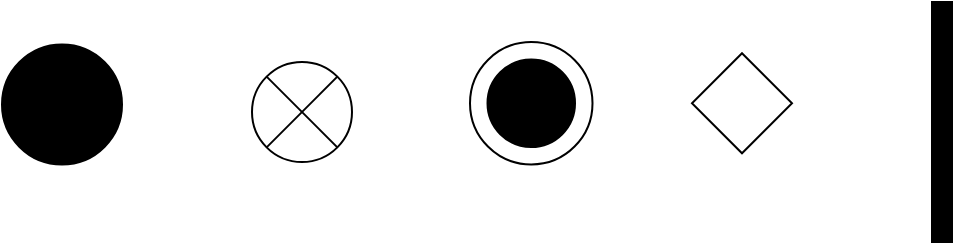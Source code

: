 <mxfile version="20.6.1" type="device" pages="5"><diagram id="uCbuk_R3EtSaam7UTPW7" name="activity symbol"><mxGraphModel dx="1871" dy="675" grid="1" gridSize="10" guides="1" tooltips="1" connect="1" arrows="1" fold="1" page="1" pageScale="1" pageWidth="850" pageHeight="1100" math="0" shadow="0"><root><mxCell id="0"/><mxCell id="1" parent="0"/><mxCell id="1H6es5OiXKfYRmU7ECcT-1" value="" style="group" vertex="1" connectable="0" parent="1"><mxGeometry x="-505" y="240" width="80" height="80" as="geometry"/></mxCell><mxCell id="1H6es5OiXKfYRmU7ECcT-2" value="" style="ellipse;whiteSpace=wrap;html=1;aspect=fixed;fillColor=#FFFFFF;" vertex="1" parent="1H6es5OiXKfYRmU7ECcT-1"><mxGeometry x="20" y="20" width="50" height="50" as="geometry"/></mxCell><mxCell id="1H6es5OiXKfYRmU7ECcT-3" value="" style="endArrow=none;html=1;rounded=0;exitX=0;exitY=1;exitDx=0;exitDy=0;entryX=1;entryY=0;entryDx=0;entryDy=0;" edge="1" parent="1H6es5OiXKfYRmU7ECcT-1" source="1H6es5OiXKfYRmU7ECcT-2" target="1H6es5OiXKfYRmU7ECcT-2"><mxGeometry width="50" height="50" relative="1" as="geometry"><mxPoint x="20" y="60" as="sourcePoint"/><mxPoint x="70" y="10" as="targetPoint"/></mxGeometry></mxCell><mxCell id="1H6es5OiXKfYRmU7ECcT-4" value="" style="endArrow=none;html=1;rounded=0;entryX=0;entryY=0;entryDx=0;entryDy=0;exitX=1;exitY=1;exitDx=0;exitDy=0;" edge="1" parent="1H6es5OiXKfYRmU7ECcT-1" source="1H6es5OiXKfYRmU7ECcT-2" target="1H6es5OiXKfYRmU7ECcT-2"><mxGeometry width="50" height="50" relative="1" as="geometry"><mxPoint x="70" y="70" as="sourcePoint"/><mxPoint x="10" y="11" as="targetPoint"/></mxGeometry></mxCell><mxCell id="1H6es5OiXKfYRmU7ECcT-5" value="" style="ellipse;whiteSpace=wrap;html=1;aspect=fixed;fillColor=#000000;" vertex="1" parent="1"><mxGeometry x="-610" y="251.25" width="60" height="60" as="geometry"/></mxCell><mxCell id="1H6es5OiXKfYRmU7ECcT-6" value="" style="group" vertex="1" connectable="0" parent="1"><mxGeometry x="-376" y="250" width="61.25" height="61.25" as="geometry"/></mxCell><mxCell id="1H6es5OiXKfYRmU7ECcT-7" value="" style="ellipse;whiteSpace=wrap;html=1;aspect=fixed;" vertex="1" parent="1H6es5OiXKfYRmU7ECcT-6"><mxGeometry width="61.25" height="61.25" as="geometry"/></mxCell><mxCell id="1H6es5OiXKfYRmU7ECcT-8" value="" style="ellipse;whiteSpace=wrap;html=1;aspect=fixed;fillColor=#000000;" vertex="1" parent="1H6es5OiXKfYRmU7ECcT-6"><mxGeometry x="8.755" y="8.745" width="43.75" height="43.75" as="geometry"/></mxCell><mxCell id="1H6es5OiXKfYRmU7ECcT-9" value="" style="html=1;points=[];perimeter=orthogonalPerimeter;fillColor=#000000;" vertex="1" parent="1"><mxGeometry x="-145" y="230" width="10" height="120" as="geometry"/></mxCell><mxCell id="1H6es5OiXKfYRmU7ECcT-10" value="" style="rhombus;whiteSpace=wrap;html=1;fillColor=#FFFFFF;" vertex="1" parent="1"><mxGeometry x="-265" y="255.62" width="50" height="50" as="geometry"/></mxCell></root></mxGraphModel></diagram><diagram id="n7VnlsvwJIcCdS1wm2PJ" name="Run_app_act"><mxGraphModel dx="1085" dy="718" grid="1" gridSize="10" guides="1" tooltips="1" connect="1" arrows="1" fold="1" page="1" pageScale="1" pageWidth="850" pageHeight="1100" math="0" shadow="0"><root><mxCell id="0"/><mxCell id="1" parent="0"/><mxCell id="ItHq8Kfbldsdm23vstNP-30" value="&lt;b&gt;act&lt;/b&gt; : Run App" style="shape=umlFrame;whiteSpace=wrap;html=1;fillColor=#FFFFFF;width=120;height=34;" vertex="1" parent="1"><mxGeometry x="200" y="220" width="970" height="294" as="geometry"/></mxCell><mxCell id="ItHq8Kfbldsdm23vstNP-2" value="" style="edgeStyle=orthogonalEdgeStyle;rounded=0;orthogonalLoop=1;jettySize=auto;html=1;endArrow=classic;endFill=1;" edge="1" parent="1" source="Qk-vBaQWJAWIrtLwlViU-2" target="ItHq8Kfbldsdm23vstNP-1"><mxGeometry relative="1" as="geometry"/></mxCell><mxCell id="Qk-vBaQWJAWIrtLwlViU-2" value="Apply Config" style="rounded=1;whiteSpace=wrap;html=1;" vertex="1" parent="1"><mxGeometry x="320" y="414" width="140" height="60" as="geometry"/></mxCell><mxCell id="Qk-vBaQWJAWIrtLwlViU-47" style="edgeStyle=none;rounded=0;orthogonalLoop=1;jettySize=auto;html=1;" edge="1" parent="1" source="Qk-vBaQWJAWIrtLwlViU-18" target="Qk-vBaQWJAWIrtLwlViU-2"><mxGeometry relative="1" as="geometry"/></mxCell><mxCell id="Qk-vBaQWJAWIrtLwlViU-18" value="" style="ellipse;whiteSpace=wrap;html=1;aspect=fixed;fillColor=#000000;" vertex="1" parent="1"><mxGeometry x="220" y="414" width="60" height="60" as="geometry"/></mxCell><mxCell id="ItHq8Kfbldsdm23vstNP-18" style="edgeStyle=orthogonalEdgeStyle;rounded=0;orthogonalLoop=1;jettySize=auto;html=1;endArrow=classicThin;endFill=1;entryX=0;entryY=0.5;entryDx=0;entryDy=0;" edge="1" parent="1" source="ItHq8Kfbldsdm23vstNP-1" target="Mh6F6R5EhTTs0y-nvz0f-1"><mxGeometry relative="1" as="geometry"><mxPoint x="660" y="444.583" as="targetPoint"/></mxGeometry></mxCell><mxCell id="ItHq8Kfbldsdm23vstNP-1" value="Genereate Routes" style="rounded=1;whiteSpace=wrap;html=1;" vertex="1" parent="1"><mxGeometry x="490" y="414" width="110" height="60" as="geometry"/></mxCell><mxCell id="ItHq8Kfbldsdm23vstNP-8" value="" style="group" vertex="1" connectable="0" parent="1"><mxGeometry x="1088.75" y="240.62" width="61.25" height="61.25" as="geometry"/></mxCell><mxCell id="ItHq8Kfbldsdm23vstNP-9" value="" style="ellipse;whiteSpace=wrap;html=1;aspect=fixed;" vertex="1" parent="ItHq8Kfbldsdm23vstNP-8"><mxGeometry width="61.25" height="61.25" as="geometry"/></mxCell><mxCell id="ItHq8Kfbldsdm23vstNP-10" value="" style="ellipse;whiteSpace=wrap;html=1;aspect=fixed;fillColor=#000000;" vertex="1" parent="ItHq8Kfbldsdm23vstNP-8"><mxGeometry x="8.755" y="8.745" width="43.75" height="43.75" as="geometry"/></mxCell><mxCell id="Mh6F6R5EhTTs0y-nvz0f-31" style="edgeStyle=orthogonalEdgeStyle;rounded=0;orthogonalLoop=1;jettySize=auto;html=1;endArrow=classicThin;endFill=1;exitX=1;exitY=0.5;exitDx=0;exitDy=0;" edge="1" parent="1" source="ItHq8Kfbldsdm23vstNP-19" target="Mh6F6R5EhTTs0y-nvz0f-19"><mxGeometry relative="1" as="geometry"/></mxCell><mxCell id="ItHq8Kfbldsdm23vstNP-19" value="Show Error" style="rounded=1;whiteSpace=wrap;html=1;" vertex="1" parent="1"><mxGeometry x="850" y="414" width="90" height="60" as="geometry"/></mxCell><mxCell id="Mh6F6R5EhTTs0y-nvz0f-14" style="edgeStyle=orthogonalEdgeStyle;rounded=0;orthogonalLoop=1;jettySize=auto;html=1;entryX=0;entryY=0.5;entryDx=0;entryDy=0;endArrow=classicThin;endFill=1;" edge="1" parent="1" source="Mh6F6R5EhTTs0y-nvz0f-1" target="Mh6F6R5EhTTs0y-nvz0f-13"><mxGeometry relative="1" as="geometry"/></mxCell><mxCell id="Mh6F6R5EhTTs0y-nvz0f-1" value="Wating DB&amp;nbsp;" style="rounded=1;whiteSpace=wrap;html=1;" vertex="1" parent="1"><mxGeometry x="630" y="414" width="90" height="60" as="geometry"/></mxCell><mxCell id="Mh6F6R5EhTTs0y-nvz0f-17" value="fail" style="edgeStyle=orthogonalEdgeStyle;rounded=0;orthogonalLoop=1;jettySize=auto;html=1;endArrow=classicThin;endFill=1;" edge="1" parent="1" source="Mh6F6R5EhTTs0y-nvz0f-13" target="ItHq8Kfbldsdm23vstNP-19"><mxGeometry relative="1" as="geometry"/></mxCell><mxCell id="Mh6F6R5EhTTs0y-nvz0f-18" value="success" style="edgeStyle=orthogonalEdgeStyle;rounded=0;orthogonalLoop=1;jettySize=auto;html=1;entryX=0.5;entryY=1;entryDx=0;entryDy=0;endArrow=classicThin;endFill=1;exitX=0.5;exitY=0;exitDx=0;exitDy=0;" edge="1" parent="1" source="Mh6F6R5EhTTs0y-nvz0f-13" target="Mh6F6R5EhTTs0y-nvz0f-15"><mxGeometry relative="1" as="geometry"/></mxCell><mxCell id="Mh6F6R5EhTTs0y-nvz0f-13" value="" style="rhombus;whiteSpace=wrap;html=1;fillColor=#FFFFFF;" vertex="1" parent="1"><mxGeometry x="750" y="418.38" width="50" height="50" as="geometry"/></mxCell><mxCell id="Mh6F6R5EhTTs0y-nvz0f-20" value="" style="edgeStyle=orthogonalEdgeStyle;rounded=0;orthogonalLoop=1;jettySize=auto;html=1;endArrow=classicThin;endFill=1;" edge="1" parent="1" source="Mh6F6R5EhTTs0y-nvz0f-15" target="Mh6F6R5EhTTs0y-nvz0f-19"><mxGeometry relative="1" as="geometry"/></mxCell><mxCell id="Mh6F6R5EhTTs0y-nvz0f-15" value="UI Loop" style="rounded=1;whiteSpace=wrap;html=1;fillColor=#FFCCCC;" vertex="1" parent="1"><mxGeometry x="827.5" y="315.62" width="95" height="60" as="geometry"/></mxCell><mxCell id="Mh6F6R5EhTTs0y-nvz0f-22" value="" style="edgeStyle=orthogonalEdgeStyle;rounded=0;orthogonalLoop=1;jettySize=auto;html=1;endArrow=classicThin;endFill=1;" edge="1" parent="1" source="Mh6F6R5EhTTs0y-nvz0f-19" target="Mh6F6R5EhTTs0y-nvz0f-21"><mxGeometry relative="1" as="geometry"/></mxCell><mxCell id="Mh6F6R5EhTTs0y-nvz0f-19" value="wating user Actions" style="rounded=1;whiteSpace=wrap;html=1;fillColor=#FFCCCC;" vertex="1" parent="1"><mxGeometry x="966.25" y="316.24" width="95" height="60" as="geometry"/></mxCell><mxCell id="Mh6F6R5EhTTs0y-nvz0f-25" value="Exit" style="edgeStyle=orthogonalEdgeStyle;rounded=0;orthogonalLoop=1;jettySize=auto;html=1;endArrow=classicThin;endFill=1;entryX=0;entryY=0.5;entryDx=0;entryDy=0;" edge="1" parent="1" source="Mh6F6R5EhTTs0y-nvz0f-21" target="ItHq8Kfbldsdm23vstNP-9"><mxGeometry relative="1" as="geometry"><mxPoint x="1088.75" y="276.24" as="targetPoint"/></mxGeometry></mxCell><mxCell id="Mh6F6R5EhTTs0y-nvz0f-26" value="action" style="edgeStyle=orthogonalEdgeStyle;rounded=0;orthogonalLoop=1;jettySize=auto;html=1;endArrow=classicThin;endFill=1;entryX=1;entryY=0.5;entryDx=0;entryDy=0;" edge="1" parent="1" source="Mh6F6R5EhTTs0y-nvz0f-21" target="Mh6F6R5EhTTs0y-nvz0f-27"><mxGeometry relative="1" as="geometry"/></mxCell><mxCell id="Mh6F6R5EhTTs0y-nvz0f-21" value="" style="rhombus;whiteSpace=wrap;html=1;fillColor=#FFCCCC;" vertex="1" parent="1"><mxGeometry x="988.75" y="246.24" width="50" height="50" as="geometry"/></mxCell><mxCell id="Mh6F6R5EhTTs0y-nvz0f-29" value="" style="edgeStyle=orthogonalEdgeStyle;rounded=0;orthogonalLoop=1;jettySize=auto;html=1;endArrow=classicThin;endFill=1;" edge="1" parent="1" source="Mh6F6R5EhTTs0y-nvz0f-27" target="Mh6F6R5EhTTs0y-nvz0f-28"><mxGeometry relative="1" as="geometry"/></mxCell><mxCell id="Mh6F6R5EhTTs0y-nvz0f-27" value="is depend on DB" style="rounded=1;whiteSpace=wrap;html=1;fillColor=#FFCCCC;" vertex="1" parent="1"><mxGeometry x="790" y="240.62" width="95" height="60" as="geometry"/></mxCell><mxCell id="Mh6F6R5EhTTs0y-nvz0f-30" value="yes" style="edgeStyle=orthogonalEdgeStyle;rounded=0;orthogonalLoop=1;jettySize=auto;html=1;endArrow=classicThin;endFill=1;exitX=0;exitY=0.5;exitDx=0;exitDy=0;" edge="1" parent="1" source="Mh6F6R5EhTTs0y-nvz0f-28" target="Mh6F6R5EhTTs0y-nvz0f-1"><mxGeometry x="-0.339" relative="1" as="geometry"><mxPoint as="offset"/></mxGeometry></mxCell><mxCell id="Mh6F6R5EhTTs0y-nvz0f-32" value="no" style="edgeStyle=orthogonalEdgeStyle;rounded=0;orthogonalLoop=1;jettySize=auto;html=1;entryX=0;entryY=0.5;entryDx=0;entryDy=0;endArrow=classicThin;endFill=1;exitX=0.5;exitY=1;exitDx=0;exitDy=0;" edge="1" parent="1" source="Mh6F6R5EhTTs0y-nvz0f-28" target="Mh6F6R5EhTTs0y-nvz0f-15"><mxGeometry x="-0.819" relative="1" as="geometry"><mxPoint as="offset"/></mxGeometry></mxCell><mxCell id="Mh6F6R5EhTTs0y-nvz0f-28" value="" style="rhombus;whiteSpace=wrap;html=1;fillColor=#FFCCCC;" vertex="1" parent="1"><mxGeometry x="700" y="246.25" width="50" height="50" as="geometry"/></mxCell></root></mxGraphModel></diagram><diagram id="QEOC_dxau59q-C-EdJh-" name="Apply_Config_act"><mxGraphModel dx="1447" dy="957" grid="1" gridSize="10" guides="1" tooltips="1" connect="1" arrows="1" fold="1" page="1" pageScale="1" pageWidth="850" pageHeight="1100" math="0" shadow="0"><root><mxCell id="0"/><mxCell id="1" parent="0"/><mxCell id="oKP71q9zLlSMUBPHsOrE-2" value="&lt;b&gt;act&amp;nbsp;&lt;/b&gt;: Apply Config" style="shape=umlFrame;whiteSpace=wrap;html=1;fillColor=#FFFFFF;width=180;height=30;container=0;" vertex="1" parent="1"><mxGeometry x="170" y="350" width="490" height="590" as="geometry"/></mxCell><mxCell id="zKG1G3X4aFEzHtFIyQVJ-6" style="edgeStyle=none;rounded=0;orthogonalLoop=1;jettySize=auto;html=1;entryX=0;entryY=0.5;entryDx=0;entryDy=0;endArrow=classicThin;endFill=1;" edge="1" parent="1" source="oKP71q9zLlSMUBPHsOrE-5" target="oKP71q9zLlSMUBPHsOrE-6"><mxGeometry relative="1" as="geometry"/></mxCell><mxCell id="oKP71q9zLlSMUBPHsOrE-5" value="" style="ellipse;whiteSpace=wrap;html=1;aspect=fixed;fillColor=#000000;container=0;" vertex="1" parent="1"><mxGeometry x="220" y="400" width="60" height="60" as="geometry"/></mxCell><mxCell id="zKG1G3X4aFEzHtFIyQVJ-7" value="" style="edgeStyle=none;rounded=0;orthogonalLoop=1;jettySize=auto;html=1;endArrow=classicThin;endFill=1;" edge="1" parent="1" source="oKP71q9zLlSMUBPHsOrE-6" target="zKG1G3X4aFEzHtFIyQVJ-1"><mxGeometry relative="1" as="geometry"/></mxCell><mxCell id="oKP71q9zLlSMUBPHsOrE-6" value="initFlutter (ensureInitilaized)" style="rounded=1;whiteSpace=wrap;html=1;container=0;" vertex="1" parent="1"><mxGeometry x="335" y="400" width="180" height="60" as="geometry"/></mxCell><mxCell id="zKG1G3X4aFEzHtFIyQVJ-9" value="" style="edgeStyle=none;rounded=0;orthogonalLoop=1;jettySize=auto;html=1;endArrow=classicThin;endFill=1;" edge="1" parent="1" source="oKP71q9zLlSMUBPHsOrE-8" target="oKP71q9zLlSMUBPHsOrE-10"><mxGeometry relative="1" as="geometry"/></mxCell><mxCell id="oKP71q9zLlSMUBPHsOrE-8" value="read config file" style="rounded=1;whiteSpace=wrap;html=1;container=0;" vertex="1" parent="1"><mxGeometry x="335" y="580" width="180" height="60" as="geometry"/></mxCell><mxCell id="zKG1G3X4aFEzHtFIyQVJ-11" value="" style="edgeStyle=none;rounded=0;orthogonalLoop=1;jettySize=auto;html=1;endArrow=classicThin;endFill=1;" edge="1" parent="1" source="oKP71q9zLlSMUBPHsOrE-10" target="oKP71q9zLlSMUBPHsOrE-12"><mxGeometry relative="1" as="geometry"/></mxCell><mxCell id="oKP71q9zLlSMUBPHsOrE-10" value="init Database" style="rounded=1;whiteSpace=wrap;html=1;container=0;" vertex="1" parent="1"><mxGeometry x="335" y="670" width="180" height="60" as="geometry"/></mxCell><mxCell id="zKG1G3X4aFEzHtFIyQVJ-12" value="" style="edgeStyle=none;rounded=0;orthogonalLoop=1;jettySize=auto;html=1;endArrow=classicThin;endFill=1;" edge="1" parent="1" source="oKP71q9zLlSMUBPHsOrE-12" target="oKP71q9zLlSMUBPHsOrE-14"><mxGeometry relative="1" as="geometry"/></mxCell><mxCell id="oKP71q9zLlSMUBPHsOrE-12" value="intit Shared Preference" style="rounded=1;whiteSpace=wrap;html=1;container=0;" vertex="1" parent="1"><mxGeometry x="335" y="760" width="180" height="60" as="geometry"/></mxCell><mxCell id="zKG1G3X4aFEzHtFIyQVJ-13" value="" style="edgeStyle=none;rounded=0;orthogonalLoop=1;jettySize=auto;html=1;endArrow=classicThin;endFill=1;" edge="1" parent="1" source="oKP71q9zLlSMUBPHsOrE-14" target="oKP71q9zLlSMUBPHsOrE-24"><mxGeometry relative="1" as="geometry"/></mxCell><mxCell id="oKP71q9zLlSMUBPHsOrE-14" value="init Dio" style="rounded=1;whiteSpace=wrap;html=1;container=0;" vertex="1" parent="1"><mxGeometry x="335" y="850" width="180" height="60" as="geometry"/></mxCell><mxCell id="oKP71q9zLlSMUBPHsOrE-25" value="" style="edgeStyle=none;rounded=0;orthogonalLoop=1;jettySize=auto;html=1;entryX=0;entryY=0.5;entryDx=0;entryDy=0;exitX=1;exitY=0.5;exitDx=0;exitDy=0;" edge="1" parent="1" source="oKP71q9zLlSMUBPHsOrE-14" target="oKP71q9zLlSMUBPHsOrE-23"><mxGeometry relative="1" as="geometry"><mxPoint x="515" y="879.375" as="sourcePoint"/></mxGeometry></mxCell><mxCell id="zKG1G3X4aFEzHtFIyQVJ-8" value="" style="edgeStyle=none;rounded=0;orthogonalLoop=1;jettySize=auto;html=1;endArrow=classicThin;endFill=1;" edge="1" parent="1" source="zKG1G3X4aFEzHtFIyQVJ-1" target="oKP71q9zLlSMUBPHsOrE-8"><mxGeometry relative="1" as="geometry"/></mxCell><mxCell id="zKG1G3X4aFEzHtFIyQVJ-1" value="init device path" style="rounded=1;whiteSpace=wrap;html=1;container=0;" vertex="1" parent="1"><mxGeometry x="335" y="490" width="180" height="60" as="geometry"/></mxCell><mxCell id="oKP71q9zLlSMUBPHsOrE-23" value="" style="ellipse;whiteSpace=wrap;html=1;aspect=fixed;container=0;" vertex="1" parent="1"><mxGeometry x="575" y="848.75" width="61.25" height="61.25" as="geometry"/></mxCell><mxCell id="oKP71q9zLlSMUBPHsOrE-24" value="" style="ellipse;whiteSpace=wrap;html=1;aspect=fixed;fillColor=#000000;container=0;" vertex="1" parent="1"><mxGeometry x="583.755" y="857.495" width="43.75" height="43.75" as="geometry"/></mxCell></root></mxGraphModel></diagram><diagram id="6ecA0y2_OUu-GYm0bxxm" name="packages"><mxGraphModel dx="1470" dy="410" grid="1" gridSize="10" guides="1" tooltips="1" connect="1" arrows="1" fold="1" page="1" pageScale="1" pageWidth="850" pageHeight="1100" math="0" shadow="0"><root><mxCell id="0"/><mxCell id="1" parent="0"/><mxCell id="mrBy1XZtw9P5mRkUVz9M-3" style="edgeStyle=orthogonalEdgeStyle;rounded=0;orthogonalLoop=1;jettySize=auto;html=1;dashed=1;endArrow=open;endFill=0;exitX=0;exitY=0;exitDx=57.5;exitDy=0;exitPerimeter=0;entryX=0.5;entryY=1;entryDx=0;entryDy=0;entryPerimeter=0;" edge="1" parent="1" source="VIoYQkC0BEMbc9LvFn-U-1" target="lePAtD1tplru69J1ZuK5-2"><mxGeometry relative="1" as="geometry"><mxPoint x="-260.0" y="100" as="targetPoint"/></mxGeometry></mxCell><mxCell id="mrBy1XZtw9P5mRkUVz9M-4" style="edgeStyle=orthogonalEdgeStyle;rounded=0;orthogonalLoop=1;jettySize=auto;html=1;dashed=1;endArrow=open;endFill=0;exitX=0;exitY=0;exitDx=57.5;exitDy=0;exitPerimeter=0;entryX=0.5;entryY=1;entryDx=0;entryDy=0;entryPerimeter=0;" edge="1" parent="1" source="VIoYQkC0BEMbc9LvFn-U-1" target="lePAtD1tplru69J1ZuK5-1"><mxGeometry relative="1" as="geometry"><mxPoint x="-435.03" y="100" as="targetPoint"/></mxGeometry></mxCell><mxCell id="VIoYQkC0BEMbc9LvFn-U-1" value="&lt;span style=&quot;white-space: pre;&quot;&gt;&#9;&lt;/span&gt;lib" style="shape=folder;fontStyle=1;spacingTop=3;tabWidth=115;tabHeight=27;tabPosition=left;html=1;fillColor=#FFFFFF;align=left;verticalAlign=top;spacing=0;spacingLeft=10;" vertex="1" parent="1"><mxGeometry x="-410" y="200" width="280" height="130" as="geometry"/></mxCell><mxCell id="fI5kZbBszklVIFdZSo9o-2" value="core" style="shape=folder;fontStyle=1;spacingTop=10;tabWidth=40;tabHeight=14;tabPosition=left;html=1;fillColor=#FFFFFF;" vertex="1" parent="1"><mxGeometry x="-380" y="250" width="70" height="50" as="geometry"/></mxCell><mxCell id="VIoYQkC0BEMbc9LvFn-U-2" value="" style="edgeStyle=orthogonalEdgeStyle;rounded=0;orthogonalLoop=1;jettySize=auto;html=1;dashed=1;endArrow=open;endFill=0;" edge="1" parent="1" source="fI5kZbBszklVIFdZSo9o-3" target="fI5kZbBszklVIFdZSo9o-2"><mxGeometry relative="1" as="geometry"/></mxCell><mxCell id="w4z-HD6kgB7m02GzzqRP-2" style="edgeStyle=orthogonalEdgeStyle;rounded=0;orthogonalLoop=1;jettySize=auto;html=1;entryX=0.5;entryY=1;entryDx=0;entryDy=0;entryPerimeter=0;endArrow=open;endFill=0;dashed=1;" edge="1" parent="1" source="fI5kZbBszklVIFdZSo9o-3" target="w4z-HD6kgB7m02GzzqRP-1"><mxGeometry relative="1" as="geometry"/></mxCell><mxCell id="fI5kZbBszklVIFdZSo9o-3" value="src" style="shape=folder;fontStyle=1;spacingTop=10;tabWidth=40;tabHeight=14;tabPosition=left;html=1;fillColor=#FFFFFF;" vertex="1" parent="1"><mxGeometry x="-240" y="250" width="70" height="50" as="geometry"/></mxCell><mxCell id="lePAtD1tplru69J1ZuK5-1" value="&amp;lt;&amp;lt;framework&amp;gt;&amp;gt;&lt;br&gt;flutter" style="shape=folder;fontStyle=1;spacingTop=10;tabWidth=40;tabHeight=14;tabPosition=left;html=1;fillColor=#FFFFFF;" vertex="1" parent="1"><mxGeometry x="-467.5" y="80" width="105" height="60" as="geometry"/></mxCell><mxCell id="lePAtD1tplru69J1ZuK5-2" value="&amp;lt;&amp;lt;framework&amp;gt;&amp;gt;&lt;br&gt;packages" style="shape=folder;fontStyle=1;spacingTop=10;tabWidth=40;tabHeight=14;tabPosition=left;html=1;fillColor=#FFFFFF;" vertex="1" parent="1"><mxGeometry x="-345" y="80" width="105" height="60" as="geometry"/></mxCell><mxCell id="w4z-HD6kgB7m02GzzqRP-1" value="assets" style="shape=folder;fontStyle=1;spacingTop=10;tabWidth=40;tabHeight=14;tabPosition=left;html=1;fillColor=#FFFFFF;" vertex="1" parent="1"><mxGeometry x="-210" y="90" width="70" height="50" as="geometry"/></mxCell></root></mxGraphModel></diagram><diagram id="GIJ6F55I3YKUmJ_PMnLk" name="core_package"><mxGraphModel dx="1573" dy="1578" grid="1" gridSize="10" guides="1" tooltips="1" connect="1" arrows="1" fold="1" page="1" pageScale="1" pageWidth="850" pageHeight="1100" math="0" shadow="0"><root><mxCell id="0"/><mxCell id="1" parent="0"/><mxCell id="KfcVIrSCl402sZxoqmSp-4" value="assets" style="shape=folder;fontStyle=1;spacingTop=0;tabWidth=90;tabHeight=30;tabPosition=left;html=1;fillColor=#FFFFFF;noLabel=0;direction=east;container=0;treeFolding=0;labelPosition=center;verticalLabelPosition=middle;align=left;verticalAlign=top;labelPadding=0;overflow=visible;portConstraintRotation=0;allowArrows=1;snapToPoint=0;fixDash=0;horizontal=1;spacingLeft=10;" vertex="1" parent="1"><mxGeometry x="560" y="-150" width="160" height="112" as="geometry"/></mxCell><mxCell id="ah3hH1rNJjPoywbtMehj-30" value="&lt;span style=&quot;white-space: pre;&quot;&gt;&#9;&lt;/span&gt;core" style="shape=folder;fontStyle=1;spacingTop=3;tabWidth=115;tabHeight=27;tabPosition=left;html=1;fillColor=#FFFFFF;align=left;verticalAlign=top;spacing=0;spacingLeft=10;" vertex="1" parent="1"><mxGeometry x="-60" y="50" width="640" height="440" as="geometry"/></mxCell><mxCell id="ah3hH1rNJjPoywbtMehj-16" style="edgeStyle=orthogonalEdgeStyle;rounded=0;orthogonalLoop=1;jettySize=auto;html=1;entryX=0.5;entryY=1;entryDx=0;entryDy=0;entryPerimeter=0;dashed=1;endArrow=open;endFill=0;exitX=0;exitY=0;exitDx=160;exitDy=247.5;exitPerimeter=0;" edge="1" parent="1" source="ah3hH1rNJjPoywbtMehj-3" target="lMD5_vI-MBxt4c4qeU7_-2"><mxGeometry relative="1" as="geometry"><mxPoint x="830" y="205" as="targetPoint"/></mxGeometry></mxCell><mxCell id="ah3hH1rNJjPoywbtMehj-3" value="services" style="shape=folder;fontStyle=1;spacingTop=0;tabWidth=100;tabHeight=30;tabPosition=left;html=1;fillColor=#FFFFFF;noLabel=0;direction=east;container=0;treeFolding=0;labelPosition=center;verticalLabelPosition=middle;align=left;verticalAlign=top;labelPadding=0;overflow=visible;portConstraintRotation=0;allowArrows=1;snapToPoint=0;fixDash=0;horizontal=1;spacingLeft=10;" vertex="1" parent="1"><mxGeometry x="215.5" y="185" width="160" height="285" as="geometry"/></mxCell><mxCell id="BrNi6DyRVIDgHQ4V99lA-35" value="config" style="shape=folder;fontStyle=1;spacingTop=0;tabWidth=90;tabHeight=30;tabPosition=left;html=1;fillColor=#FFFFFF;noLabel=0;direction=east;container=0;treeFolding=0;labelPosition=center;verticalLabelPosition=middle;align=left;verticalAlign=top;labelPadding=0;overflow=visible;portConstraintRotation=0;allowArrows=1;snapToPoint=0;fixDash=0;horizontal=1;spacingLeft=10;" vertex="1" parent="1"><mxGeometry x="402" y="203" width="158" height="112" as="geometry"/></mxCell><mxCell id="BrNi6DyRVIDgHQ4V99lA-17" style="edgeStyle=orthogonalEdgeStyle;rounded=0;orthogonalLoop=1;jettySize=auto;html=1;dashed=1;endArrow=open;endFill=0;entryX=0;entryY=0;entryDx=105;entryDy=37;entryPerimeter=0;exitX=0.5;exitY=0;exitDx=0;exitDy=0;" edge="1" parent="1" source="BrNi6DyRVIDgHQ4V99lA-13" target="lMD5_vI-MBxt4c4qeU7_-1"><mxGeometry relative="1" as="geometry"><mxPoint x="500" y="185" as="sourcePoint"/><mxPoint x="292.5" y="-120" as="targetPoint"/></mxGeometry></mxCell><mxCell id="ah3hH1rNJjPoywbtMehj-4" style="edgeStyle=orthogonalEdgeStyle;rounded=0;orthogonalLoop=1;jettySize=auto;html=1;endArrow=open;endFill=0;dashed=1;exitX=0.5;exitY=0;exitDx=0;exitDy=0;entryX=0;entryY=0.5;entryDx=0;entryDy=0;" edge="1" parent="1" source="BrNi6DyRVIDgHQ4V99lA-13" target="KfcVIrSCl402sZxoqmSp-3"><mxGeometry relative="1" as="geometry"><mxPoint x="642" y="-63.0" as="targetPoint"/></mxGeometry></mxCell><mxCell id="ah3hH1rNJjPoywbtMehj-5" style="edgeStyle=orthogonalEdgeStyle;rounded=0;orthogonalLoop=1;jettySize=auto;html=1;dashed=1;endArrow=open;endFill=0;exitX=0.5;exitY=0;exitDx=0;exitDy=0;entryX=0;entryY=0;entryDx=0;entryDy=37;entryPerimeter=0;" edge="1" parent="1" source="BrNi6DyRVIDgHQ4V99lA-13" target="lMD5_vI-MBxt4c4qeU7_-2"><mxGeometry relative="1" as="geometry"><mxPoint x="750" y="185" as="targetPoint"/></mxGeometry></mxCell><mxCell id="ah3hH1rNJjPoywbtMehj-14" style="edgeStyle=orthogonalEdgeStyle;rounded=0;orthogonalLoop=1;jettySize=auto;html=1;entryX=0;entryY=0;entryDx=105;entryDy=37;entryPerimeter=0;dashed=1;endArrow=open;endFill=0;" edge="1" parent="1" source="BrNi6DyRVIDgHQ4V99lA-13" target="WBONsfCAsMUTckH4zAl8-3"><mxGeometry relative="1" as="geometry"><mxPoint x="345.5" y="278.0" as="targetPoint"/></mxGeometry></mxCell><mxCell id="BrNi6DyRVIDgHQ4V99lA-13" value="AppConfig" style="html=1;fillColor=#FFFFFF;" vertex="1" parent="1"><mxGeometry x="425" y="253" width="110" height="50" as="geometry"/></mxCell><mxCell id="ah3hH1rNJjPoywbtMehj-20" style="edgeStyle=orthogonalEdgeStyle;rounded=0;orthogonalLoop=1;jettySize=auto;html=1;entryX=0.25;entryY=1;entryDx=0;entryDy=0;entryPerimeter=0;dashed=1;endArrow=open;endFill=0;exitX=0;exitY=0;exitDx=20;exitDy=0;exitPerimeter=0;" edge="1" parent="1" source="WBONsfCAsMUTckH4zAl8-1" target="lMD5_vI-MBxt4c4qeU7_-1"><mxGeometry relative="1" as="geometry"><mxPoint x="248" y="100" as="sourcePoint"/><mxPoint x="217.5" y="-120" as="targetPoint"/></mxGeometry></mxCell><mxCell id="lMD5_vI-MBxt4c4qeU7_-1" value="&amp;lt;&amp;lt;Framework&amp;gt;&amp;gt;&lt;br&gt;Flutter" style="shape=folder;fontStyle=1;spacingTop=10;tabWidth=40;tabHeight=14;tabPosition=left;html=1;fillColor=#FFFFFF;" vertex="1" parent="1"><mxGeometry x="221.5" y="-20" width="105" height="60" as="geometry"/></mxCell><mxCell id="lMD5_vI-MBxt4c4qeU7_-2" value="&amp;lt;&amp;lt;Framework&amp;gt;&amp;gt;&lt;br&gt;Pakages/Plugins" style="shape=folder;fontStyle=1;spacingTop=10;tabWidth=40;tabHeight=14;tabPosition=left;html=1;fillColor=#FFFFFF;" vertex="1" parent="1"><mxGeometry x="576" y="-20" width="105" height="60" as="geometry"/></mxCell><mxCell id="lMD5_vI-MBxt4c4qeU7_-4" value="custom_widgets" style="shape=folder;fontStyle=1;spacingTop=10;tabWidth=40;tabHeight=14;tabPosition=left;html=1;fillColor=#FFFFFF;" vertex="1" parent="1"><mxGeometry x="-42" y="120" width="105" height="60" as="geometry"/></mxCell><mxCell id="lMD5_vI-MBxt4c4qeU7_-5" value="enum" style="shape=folder;fontStyle=1;spacingTop=10;tabWidth=40;tabHeight=14;tabPosition=left;html=1;fillColor=#FFFFFF;" vertex="1" parent="1"><mxGeometry x="78" y="120" width="105" height="60" as="geometry"/></mxCell><mxCell id="lMD5_vI-MBxt4c4qeU7_-6" value="errors" style="shape=folder;fontStyle=1;spacingTop=10;tabWidth=40;tabHeight=14;tabPosition=left;html=1;fillColor=#FFFFFF;" vertex="1" parent="1"><mxGeometry x="-42" y="250" width="105" height="60" as="geometry"/></mxCell><mxCell id="lMD5_vI-MBxt4c4qeU7_-7" value="constatnts" style="shape=folder;fontStyle=1;spacingTop=10;tabWidth=40;tabHeight=14;tabPosition=left;html=1;fillColor=#FFFFFF;" vertex="1" parent="1"><mxGeometry x="78" y="250" width="105" height="60" as="geometry"/></mxCell><mxCell id="lMD5_vI-MBxt4c4qeU7_-9" value="themes" style="shape=folder;fontStyle=1;spacingTop=10;tabWidth=40;tabHeight=14;tabPosition=left;html=1;fillColor=#FFFFFF;" vertex="1" parent="1"><mxGeometry x="-42" y="190" width="105" height="60" as="geometry"/></mxCell><mxCell id="lMD5_vI-MBxt4c4qeU7_-10" value="exceptions" style="shape=folder;fontStyle=1;spacingTop=10;tabWidth=40;tabHeight=14;tabPosition=left;html=1;fillColor=#FFFFFF;" vertex="1" parent="1"><mxGeometry x="78" y="190" width="105" height="60" as="geometry"/></mxCell><mxCell id="lMD5_vI-MBxt4c4qeU7_-11" value="provider" style="shape=folder;fontStyle=1;spacingTop=10;tabWidth=40;tabHeight=14;tabPosition=left;html=1;fillColor=#FFFFFF;" vertex="1" parent="1"><mxGeometry x="-42" y="320" width="105" height="60" as="geometry"/></mxCell><mxCell id="lMD5_vI-MBxt4c4qeU7_-12" value="helper" style="shape=folder;fontStyle=1;spacingTop=10;tabWidth=40;tabHeight=14;tabPosition=left;html=1;fillColor=#FFFFFF;" vertex="1" parent="1"><mxGeometry x="83" y="320" width="105" height="60" as="geometry"/></mxCell><mxCell id="KfcVIrSCl402sZxoqmSp-3" value="«file» {type:json}&lt;br&gt;&lt;b&gt;config.json&lt;/b&gt;" style="html=1;fillColor=#FFFFFF;" vertex="1" parent="1"><mxGeometry x="584" y="-105" width="110" height="50" as="geometry"/></mxCell><mxCell id="WBONsfCAsMUTckH4zAl8-1" value="routes" style="shape=folder;fontStyle=1;spacingTop=10;tabWidth=40;tabHeight=14;tabPosition=left;html=1;fillColor=#FFFFFF;" vertex="1" parent="1"><mxGeometry x="228" y="110" width="105" height="60" as="geometry"/></mxCell><mxCell id="WBONsfCAsMUTckH4zAl8-3" value="database" style="shape=folder;fontStyle=1;spacingTop=10;tabWidth=40;tabHeight=14;tabPosition=left;html=1;fillColor=#FFFFFF;" vertex="1" parent="1"><mxGeometry x="235.5" y="241" width="105" height="60" as="geometry"/></mxCell><mxCell id="WBONsfCAsMUTckH4zAl8-4" value="auth" style="shape=folder;fontStyle=1;spacingTop=10;tabWidth=40;tabHeight=14;tabPosition=left;html=1;fillColor=#FFFFFF;" vertex="1" parent="1"><mxGeometry x="235.5" y="315" width="105" height="60" as="geometry"/></mxCell><mxCell id="WBONsfCAsMUTckH4zAl8-5" value="validataion" style="shape=folder;fontStyle=1;spacingTop=10;tabWidth=40;tabHeight=14;tabPosition=left;html=1;fillColor=#FFFFFF;" vertex="1" parent="1"><mxGeometry x="235.5" y="390" width="105" height="60" as="geometry"/></mxCell></root></mxGraphModel></diagram></mxfile>